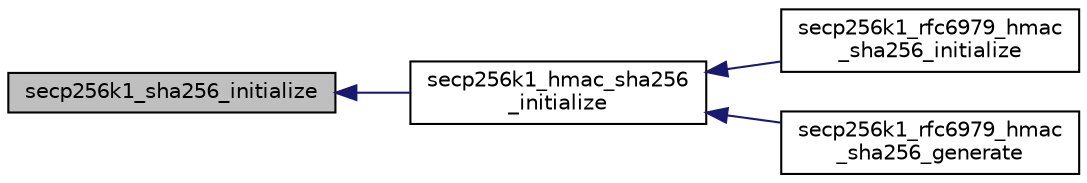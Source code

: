 digraph "secp256k1_sha256_initialize"
{
  edge [fontname="Helvetica",fontsize="10",labelfontname="Helvetica",labelfontsize="10"];
  node [fontname="Helvetica",fontsize="10",shape=record];
  rankdir="LR";
  Node68 [label="secp256k1_sha256_initialize",height=0.2,width=0.4,color="black", fillcolor="grey75", style="filled", fontcolor="black"];
  Node68 -> Node69 [dir="back",color="midnightblue",fontsize="10",style="solid",fontname="Helvetica"];
  Node69 [label="secp256k1_hmac_sha256\l_initialize",height=0.2,width=0.4,color="black", fillcolor="white", style="filled",URL="$d2/d64/hash__impl_8h.html#a078ac2e7574c2c3d1eb1ccc0950e84d0"];
  Node69 -> Node70 [dir="back",color="midnightblue",fontsize="10",style="solid",fontname="Helvetica"];
  Node70 [label="secp256k1_rfc6979_hmac\l_sha256_initialize",height=0.2,width=0.4,color="black", fillcolor="white", style="filled",URL="$d2/d64/hash__impl_8h.html#a9dd561651b3373fe94e80295dfdd43a7"];
  Node69 -> Node71 [dir="back",color="midnightblue",fontsize="10",style="solid",fontname="Helvetica"];
  Node71 [label="secp256k1_rfc6979_hmac\l_sha256_generate",height=0.2,width=0.4,color="black", fillcolor="white", style="filled",URL="$d2/d64/hash__impl_8h.html#a993c3261472ef00e4738e0fe7a99b7cb"];
}
